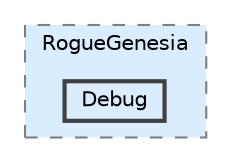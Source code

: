 digraph "Q:/IdleWave/Projet/Assets/Scripts/RogueGenesia/Debug"
{
 // LATEX_PDF_SIZE
  bgcolor="transparent";
  edge [fontname=Helvetica,fontsize=10,labelfontname=Helvetica,labelfontsize=10];
  node [fontname=Helvetica,fontsize=10,shape=box,height=0.2,width=0.4];
  compound=true
  subgraph clusterdir_d4c8a807693b39dbeba49ac8db2dc23a {
    graph [ bgcolor="#daedff", pencolor="grey50", label="RogueGenesia", fontname=Helvetica,fontsize=10 style="filled,dashed", URL="dir_d4c8a807693b39dbeba49ac8db2dc23a.html",tooltip=""]
  dir_da18f198ab25de73994329b326b28213 [label="Debug", fillcolor="#daedff", color="grey25", style="filled,bold", URL="dir_da18f198ab25de73994329b326b28213.html",tooltip=""];
  }
}

